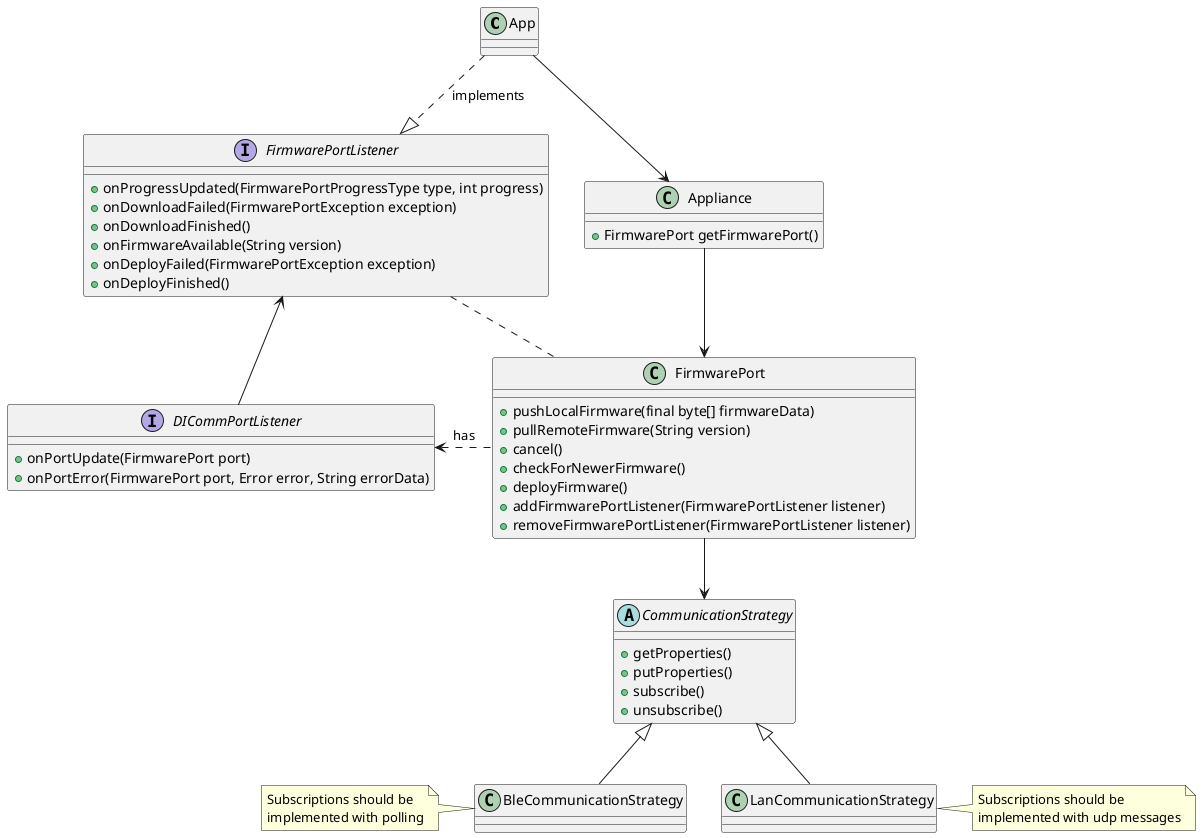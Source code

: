 @startuml

class App {
}

class Appliance {
    + FirmwarePort getFirmwarePort()
}

class FirmwarePort {
    + pushLocalFirmware(final byte[] firmwareData)
    + pullRemoteFirmware(String version)
    + cancel()
    + checkForNewerFirmware()
    + deployFirmware()
    + addFirmwarePortListener(FirmwarePortListener listener)
    + removeFirmwarePortListener(FirmwarePortListener listener)
}

interface FirmwarePortListener {
    + onProgressUpdated(FirmwarePortProgressType type, int progress)
    + onDownloadFailed(FirmwarePortException exception)
    + onDownloadFinished()
    + onFirmwareAvailable(String version)
    + onDeployFailed(FirmwarePortException exception)
    + onDeployFinished()
}

interface DICommPortListener {
    + onPortUpdate(FirmwarePort port)
    + onPortError(FirmwarePort port, Error error, String errorData)
}

abstract class CommunicationStrategy {
    + getProperties()
    + putProperties()
    + subscribe()
    + unsubscribe()
}


class BleCommunicationStrategy {
}
note left : Subscriptions should be\nimplemented with polling

class LanCommunicationStrategy {
}
note right : Subscriptions should be\nimplemented with udp messages


App -down-> Appliance
App ..|> FirmwarePortListener : implements
Appliance -down-> FirmwarePort
FirmwarePort .. FirmwarePortListener
FirmwarePort .left.> DICommPortListener: has
DICommPortListener -up-> FirmwarePortListener
CommunicationStrategy <|-- LanCommunicationStrategy
CommunicationStrategy <|-- BleCommunicationStrategy
FirmwarePort --> CommunicationStrategy

@enduml
